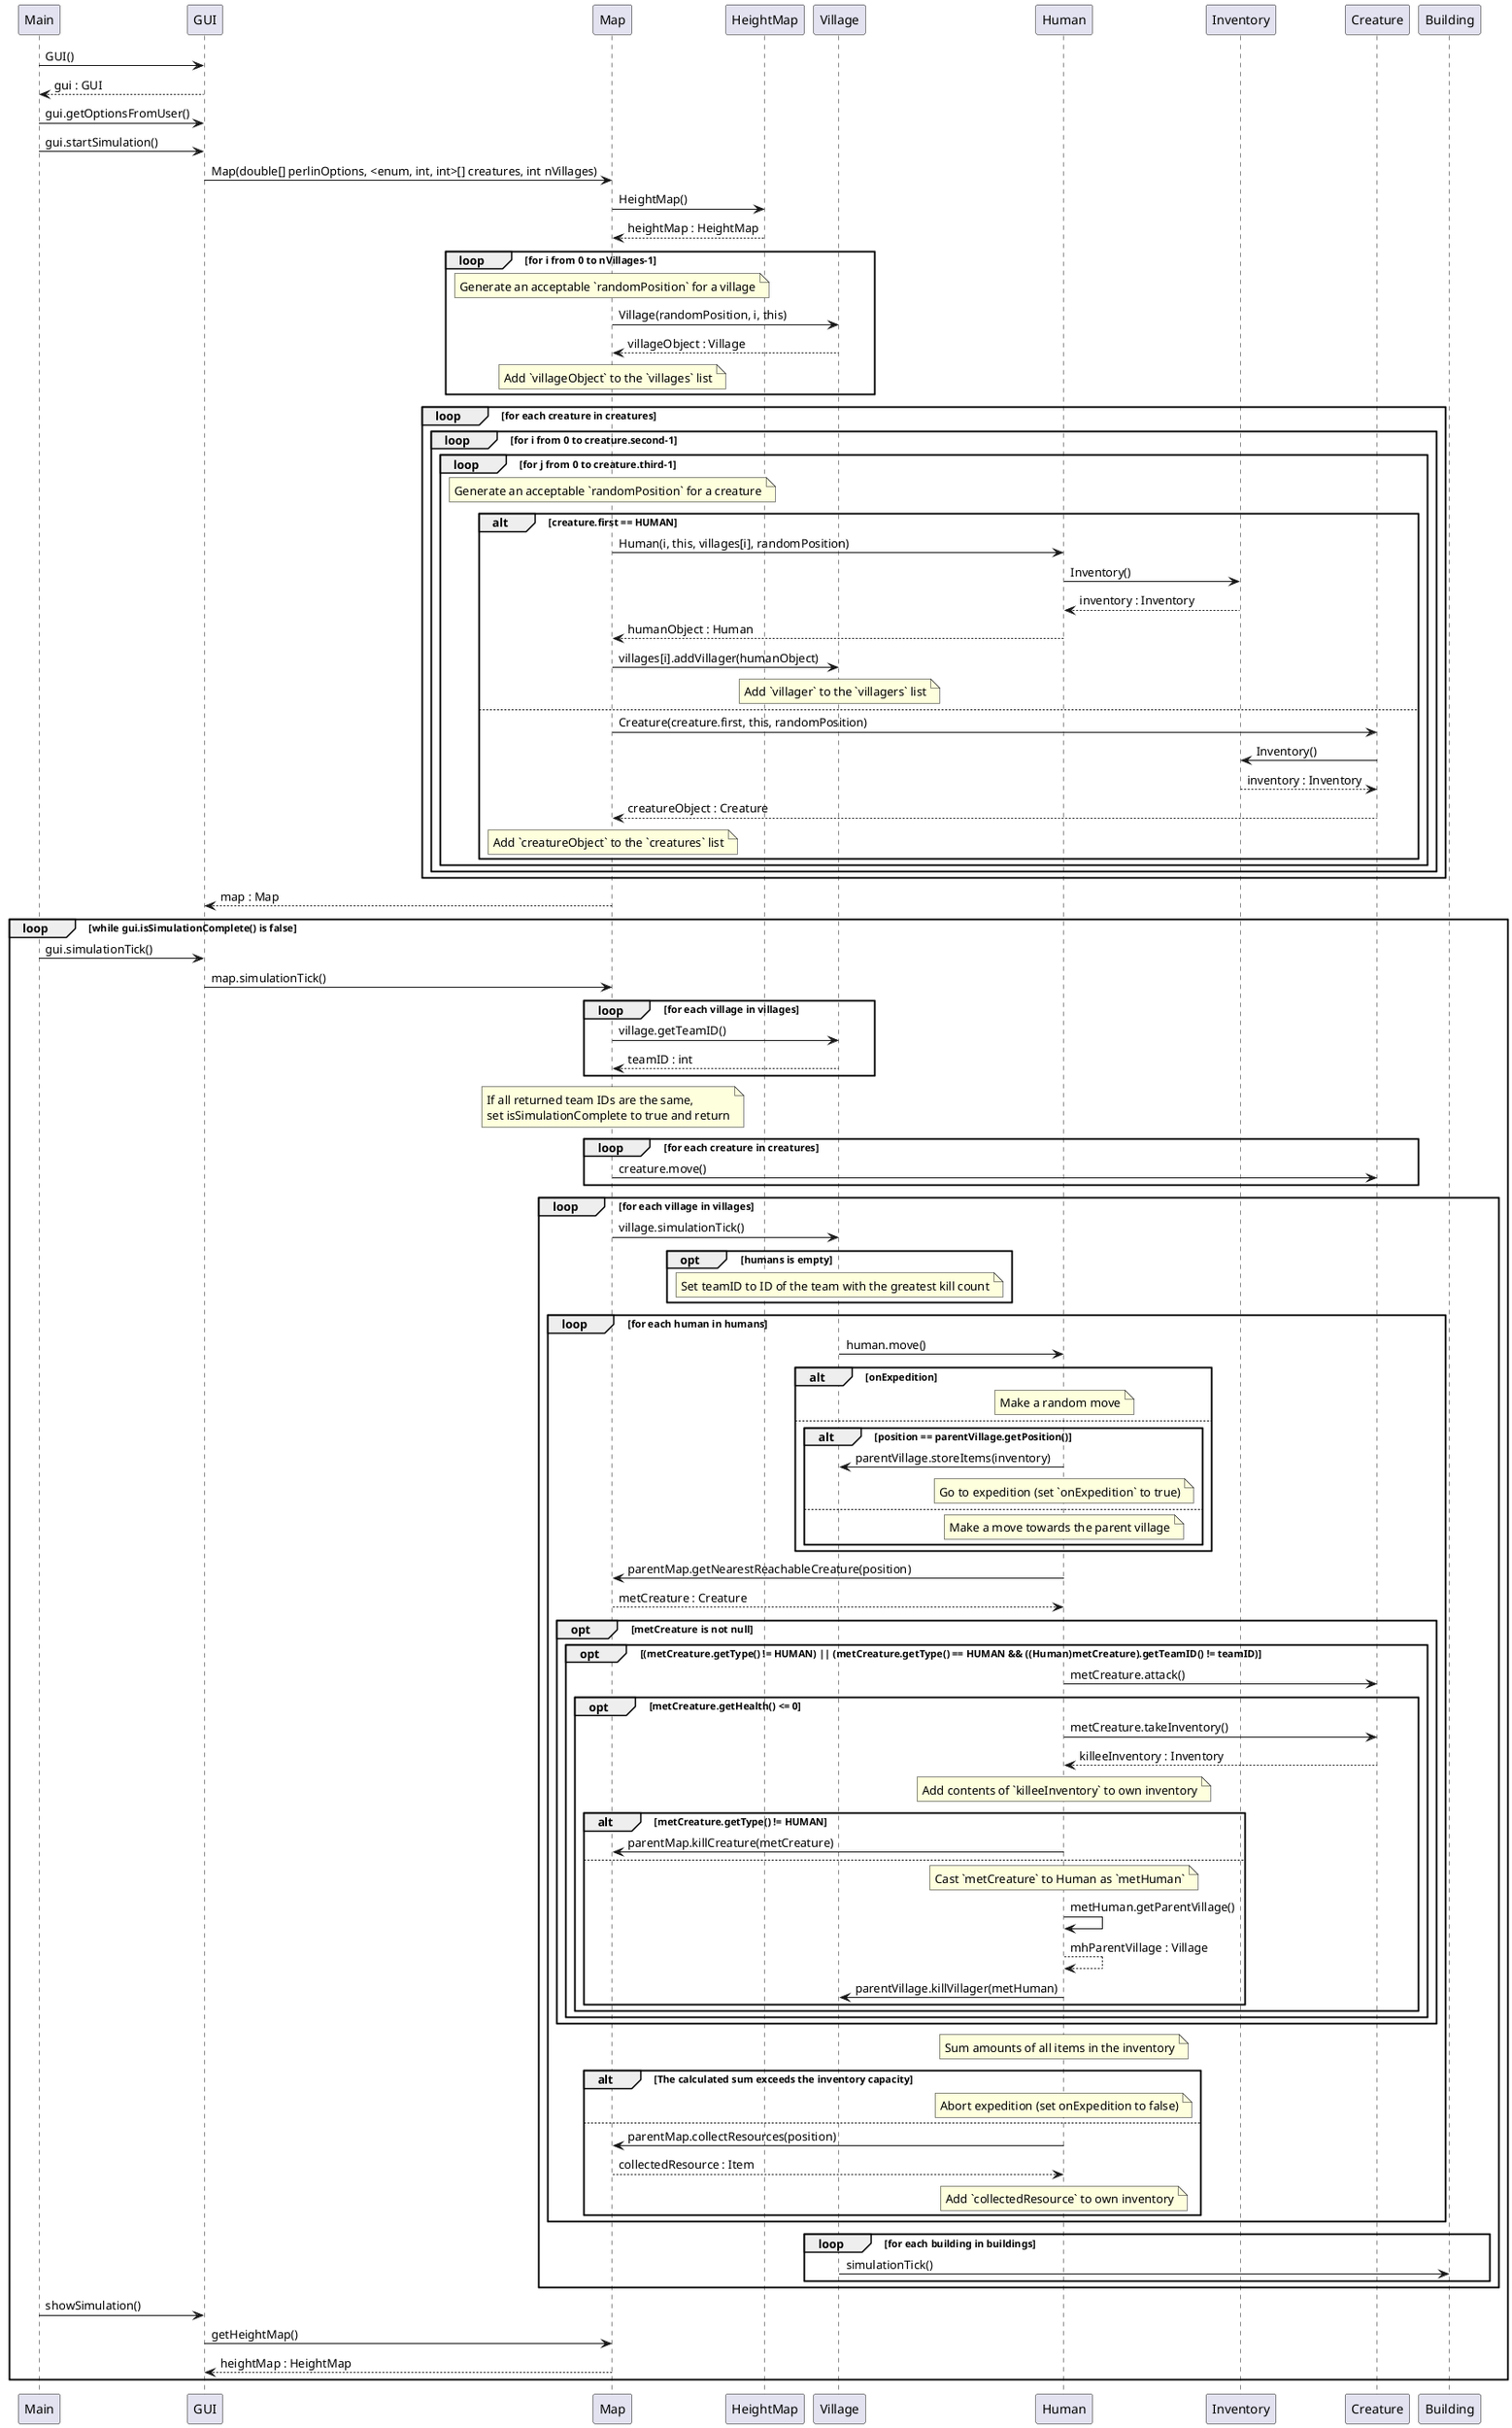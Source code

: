 @startuml
' actor  User
' User -> GUI: inputVariables
' User <-- GUI: showSimulation
Main -> GUI: GUI()
GUI --> Main: gui : GUI
Main -> GUI: gui.getOptionsFromUser()
Main -> GUI: gui.startSimulation()
GUI -> Map: Map(double[] perlinOptions, <enum, int, int>[] creatures, int nVillages)
Map -> HeightMap: HeightMap()
HeightMap --> Map: heightMap : HeightMap
' Create villages
loop for i from 0 to nVillages-1
    note over Map
        Generate an acceptable `randomPosition` for a village
    end note
    Map -> Village: Village(randomPosition, i, this)
    Village --> Map: villageObject : Village
    note over Map
        Add `villageObject` to the `villages` list
    end note
end
' For each creature
loop for each creature in creatures
    ' For each team
    loop for i from 0 to creature.second-1
        ' Create the requested number of creatures
        loop for j from 0 to creature.third-1
            note over Map
                Generate an acceptable `randomPosition` for a creature
            end note
            alt creature.first == HUMAN
                Map -> Human: Human(i, this, villages[i], randomPosition)
                Human -> Inventory: Inventory()
                Inventory --> Human: inventory : Inventory
                Human --> Map: humanObject : Human
                Map -> Village: villages[i].addVillager(humanObject)
                note over Village
                    Add `villager` to the `villagers` list
                end note
            else
                Map -> Creature: Creature(creature.first, this, randomPosition)
                Creature -> Inventory: Inventory()
                Inventory --> Creature: inventory : Inventory
                Creature --> Map: creatureObject : Creature
                note over Map
                    Add `creatureObject` to the `creatures` list
                end note
            end
        end
    end
end
Map --> GUI: map : Map
loop while gui.isSimulationComplete() is false
    Main -> GUI: gui.simulationTick()
    GUI -> Map: map.simulationTick()
    loop for each village in villages
        Map -> Village: village.getTeamID()
        Village --> Map: teamID : int
    end
    note over Map
        If all returned team IDs are the same,
        set isSimulationComplete to true and return
    end note
    loop for each creature in creatures
        Map -> Creature: creature.move()
    end
    loop for each village in villages
        Map -> Village: village.simulationTick()
        opt humans is empty
            note over Village
                Set teamID to ID of the team with the greatest kill count
            end note
        end
        loop for each human in humans
            Village -> Human: human.move()
            alt onExpedition
                note over Human
                    Make a random move
                end note
            else
                alt position == parentVillage.getPosition()
                    Human -> Village: parentVillage.storeItems(inventory)
                    note over Human
                        Go to expedition (set `onExpedition` to true)
                    end note
                else
                    note over Human
                        Make a move towards the parent village
                    end note
                end
            end
            Human -> Map: parentMap.getNearestReachableCreature(position)
            Map --> Human: metCreature : Creature
            opt metCreature is not null
                opt (metCreature.getType() != HUMAN) || (metCreature.getType() == HUMAN && ((Human)metCreature).getTeamID() != teamID) 
                    Human -> Creature: metCreature.attack()
                    opt metCreature.getHealth() <= 0
                        Human -> Creature: metCreature.takeInventory()
                        Creature --> Human: killeeInventory : Inventory
                        note over Human
                            Add contents of `killeeInventory` to own inventory
                        end note
                        alt metCreature.getType() != HUMAN
                            Human -> Map: parentMap.killCreature(metCreature)
                        else
                            note over Human
                                Cast `metCreature` to Human as `metHuman`
                            end note
                            Human -> Human: metHuman.getParentVillage()
                            Human --> Human: mhParentVillage : Village
                            Human -> Village: parentVillage.killVillager(metHuman)
                        end
                    end
                end
            end
            note over Human
                Sum amounts of all items in the inventory
            end note
            alt The calculated sum exceeds the inventory capacity
                note over Human
                    Abort expedition (set onExpedition to false)
                end note
            else
                Human -> Map: parentMap.collectResources(position)
                Map --> Human: collectedResource : Item
                note over Human
                    Add `collectedResource` to own inventory
                end note
            end
        end
        loop for each building in buildings
            Village -> Building: simulationTick()
        end
    end
    Main -> GUI: showSimulation()
    GUI -> Map: getHeightMap()
    Map --> GUI: heightMap : HeightMap
end

@enduml
